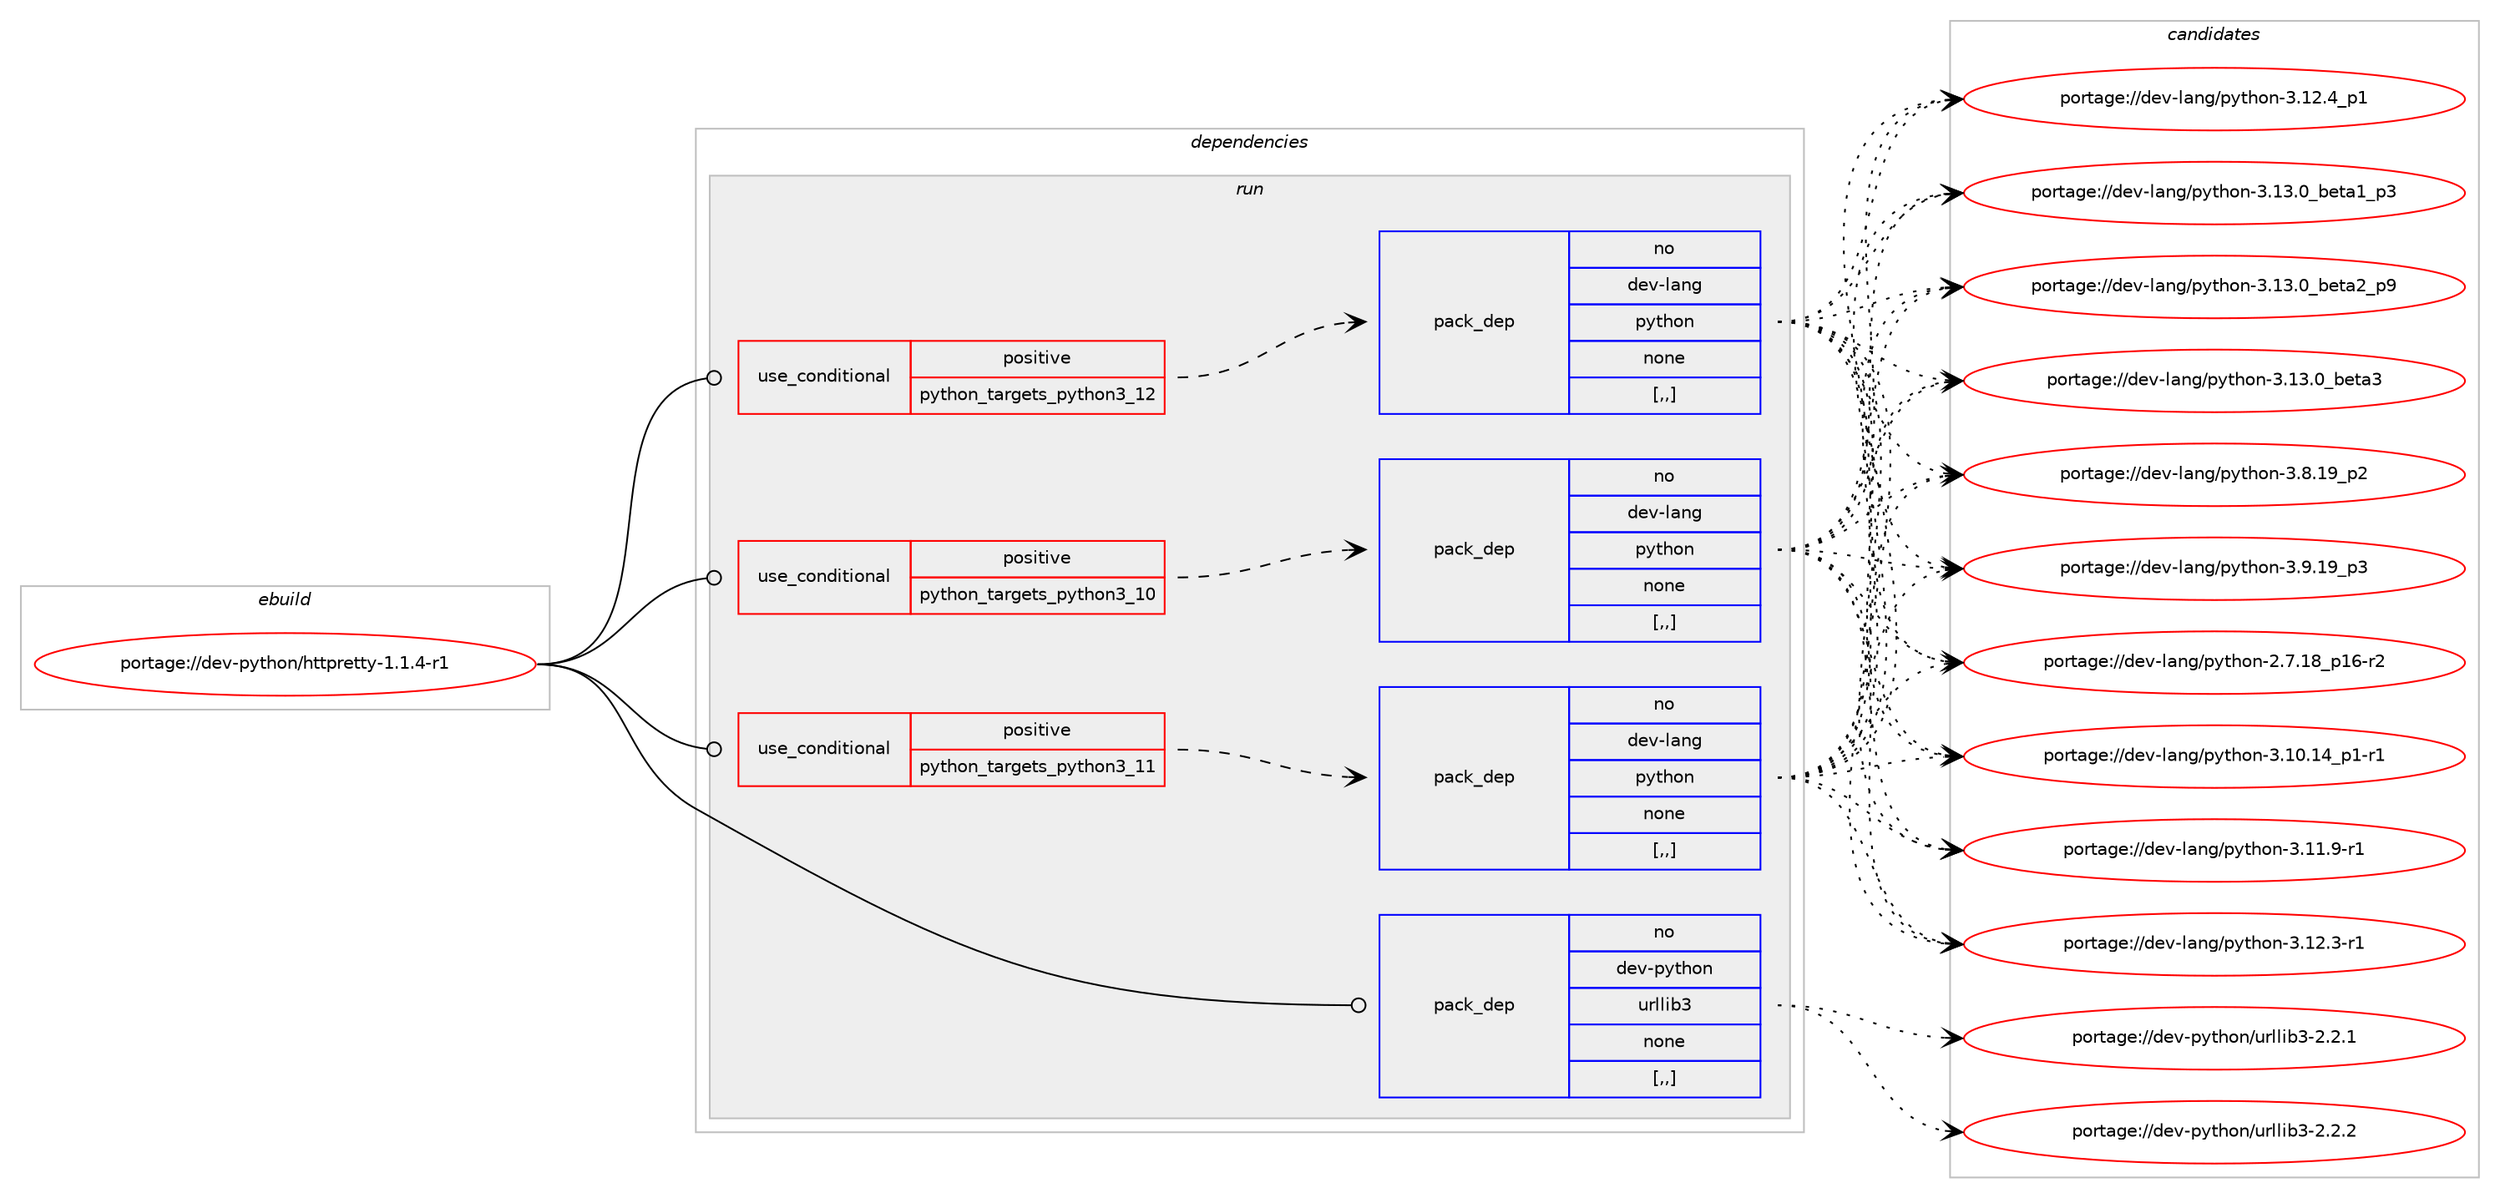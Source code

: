 digraph prolog {

# *************
# Graph options
# *************

newrank=true;
concentrate=true;
compound=true;
graph [rankdir=LR,fontname=Helvetica,fontsize=10,ranksep=1.5];#, ranksep=2.5, nodesep=0.2];
edge  [arrowhead=vee];
node  [fontname=Helvetica,fontsize=10];

# **********
# The ebuild
# **********

subgraph cluster_leftcol {
color=gray;
rank=same;
label=<<i>ebuild</i>>;
id [label="portage://dev-python/httpretty-1.1.4-r1", color=red, width=4, href="../dev-python/httpretty-1.1.4-r1.svg"];
}

# ****************
# The dependencies
# ****************

subgraph cluster_midcol {
color=gray;
label=<<i>dependencies</i>>;
subgraph cluster_compile {
fillcolor="#eeeeee";
style=filled;
label=<<i>compile</i>>;
}
subgraph cluster_compileandrun {
fillcolor="#eeeeee";
style=filled;
label=<<i>compile and run</i>>;
}
subgraph cluster_run {
fillcolor="#eeeeee";
style=filled;
label=<<i>run</i>>;
subgraph cond32430 {
dependency144362 [label=<<TABLE BORDER="0" CELLBORDER="1" CELLSPACING="0" CELLPADDING="4"><TR><TD ROWSPAN="3" CELLPADDING="10">use_conditional</TD></TR><TR><TD>positive</TD></TR><TR><TD>python_targets_python3_10</TD></TR></TABLE>>, shape=none, color=red];
subgraph pack110717 {
dependency144363 [label=<<TABLE BORDER="0" CELLBORDER="1" CELLSPACING="0" CELLPADDING="4" WIDTH="220"><TR><TD ROWSPAN="6" CELLPADDING="30">pack_dep</TD></TR><TR><TD WIDTH="110">no</TD></TR><TR><TD>dev-lang</TD></TR><TR><TD>python</TD></TR><TR><TD>none</TD></TR><TR><TD>[,,]</TD></TR></TABLE>>, shape=none, color=blue];
}
dependency144362:e -> dependency144363:w [weight=20,style="dashed",arrowhead="vee"];
}
id:e -> dependency144362:w [weight=20,style="solid",arrowhead="odot"];
subgraph cond32431 {
dependency144364 [label=<<TABLE BORDER="0" CELLBORDER="1" CELLSPACING="0" CELLPADDING="4"><TR><TD ROWSPAN="3" CELLPADDING="10">use_conditional</TD></TR><TR><TD>positive</TD></TR><TR><TD>python_targets_python3_11</TD></TR></TABLE>>, shape=none, color=red];
subgraph pack110718 {
dependency144365 [label=<<TABLE BORDER="0" CELLBORDER="1" CELLSPACING="0" CELLPADDING="4" WIDTH="220"><TR><TD ROWSPAN="6" CELLPADDING="30">pack_dep</TD></TR><TR><TD WIDTH="110">no</TD></TR><TR><TD>dev-lang</TD></TR><TR><TD>python</TD></TR><TR><TD>none</TD></TR><TR><TD>[,,]</TD></TR></TABLE>>, shape=none, color=blue];
}
dependency144364:e -> dependency144365:w [weight=20,style="dashed",arrowhead="vee"];
}
id:e -> dependency144364:w [weight=20,style="solid",arrowhead="odot"];
subgraph cond32432 {
dependency144366 [label=<<TABLE BORDER="0" CELLBORDER="1" CELLSPACING="0" CELLPADDING="4"><TR><TD ROWSPAN="3" CELLPADDING="10">use_conditional</TD></TR><TR><TD>positive</TD></TR><TR><TD>python_targets_python3_12</TD></TR></TABLE>>, shape=none, color=red];
subgraph pack110719 {
dependency144367 [label=<<TABLE BORDER="0" CELLBORDER="1" CELLSPACING="0" CELLPADDING="4" WIDTH="220"><TR><TD ROWSPAN="6" CELLPADDING="30">pack_dep</TD></TR><TR><TD WIDTH="110">no</TD></TR><TR><TD>dev-lang</TD></TR><TR><TD>python</TD></TR><TR><TD>none</TD></TR><TR><TD>[,,]</TD></TR></TABLE>>, shape=none, color=blue];
}
dependency144366:e -> dependency144367:w [weight=20,style="dashed",arrowhead="vee"];
}
id:e -> dependency144366:w [weight=20,style="solid",arrowhead="odot"];
subgraph pack110720 {
dependency144368 [label=<<TABLE BORDER="0" CELLBORDER="1" CELLSPACING="0" CELLPADDING="4" WIDTH="220"><TR><TD ROWSPAN="6" CELLPADDING="30">pack_dep</TD></TR><TR><TD WIDTH="110">no</TD></TR><TR><TD>dev-python</TD></TR><TR><TD>urllib3</TD></TR><TR><TD>none</TD></TR><TR><TD>[,,]</TD></TR></TABLE>>, shape=none, color=blue];
}
id:e -> dependency144368:w [weight=20,style="solid",arrowhead="odot"];
}
}

# **************
# The candidates
# **************

subgraph cluster_choices {
rank=same;
color=gray;
label=<<i>candidates</i>>;

subgraph choice110717 {
color=black;
nodesep=1;
choice100101118451089711010347112121116104111110455046554649569511249544511450 [label="portage://dev-lang/python-2.7.18_p16-r2", color=red, width=4,href="../dev-lang/python-2.7.18_p16-r2.svg"];
choice100101118451089711010347112121116104111110455146494846495295112494511449 [label="portage://dev-lang/python-3.10.14_p1-r1", color=red, width=4,href="../dev-lang/python-3.10.14_p1-r1.svg"];
choice100101118451089711010347112121116104111110455146494946574511449 [label="portage://dev-lang/python-3.11.9-r1", color=red, width=4,href="../dev-lang/python-3.11.9-r1.svg"];
choice100101118451089711010347112121116104111110455146495046514511449 [label="portage://dev-lang/python-3.12.3-r1", color=red, width=4,href="../dev-lang/python-3.12.3-r1.svg"];
choice100101118451089711010347112121116104111110455146495046529511249 [label="portage://dev-lang/python-3.12.4_p1", color=red, width=4,href="../dev-lang/python-3.12.4_p1.svg"];
choice10010111845108971101034711212111610411111045514649514648959810111697499511251 [label="portage://dev-lang/python-3.13.0_beta1_p3", color=red, width=4,href="../dev-lang/python-3.13.0_beta1_p3.svg"];
choice10010111845108971101034711212111610411111045514649514648959810111697509511257 [label="portage://dev-lang/python-3.13.0_beta2_p9", color=red, width=4,href="../dev-lang/python-3.13.0_beta2_p9.svg"];
choice1001011184510897110103471121211161041111104551464951464895981011169751 [label="portage://dev-lang/python-3.13.0_beta3", color=red, width=4,href="../dev-lang/python-3.13.0_beta3.svg"];
choice100101118451089711010347112121116104111110455146564649579511250 [label="portage://dev-lang/python-3.8.19_p2", color=red, width=4,href="../dev-lang/python-3.8.19_p2.svg"];
choice100101118451089711010347112121116104111110455146574649579511251 [label="portage://dev-lang/python-3.9.19_p3", color=red, width=4,href="../dev-lang/python-3.9.19_p3.svg"];
dependency144363:e -> choice100101118451089711010347112121116104111110455046554649569511249544511450:w [style=dotted,weight="100"];
dependency144363:e -> choice100101118451089711010347112121116104111110455146494846495295112494511449:w [style=dotted,weight="100"];
dependency144363:e -> choice100101118451089711010347112121116104111110455146494946574511449:w [style=dotted,weight="100"];
dependency144363:e -> choice100101118451089711010347112121116104111110455146495046514511449:w [style=dotted,weight="100"];
dependency144363:e -> choice100101118451089711010347112121116104111110455146495046529511249:w [style=dotted,weight="100"];
dependency144363:e -> choice10010111845108971101034711212111610411111045514649514648959810111697499511251:w [style=dotted,weight="100"];
dependency144363:e -> choice10010111845108971101034711212111610411111045514649514648959810111697509511257:w [style=dotted,weight="100"];
dependency144363:e -> choice1001011184510897110103471121211161041111104551464951464895981011169751:w [style=dotted,weight="100"];
dependency144363:e -> choice100101118451089711010347112121116104111110455146564649579511250:w [style=dotted,weight="100"];
dependency144363:e -> choice100101118451089711010347112121116104111110455146574649579511251:w [style=dotted,weight="100"];
}
subgraph choice110718 {
color=black;
nodesep=1;
choice100101118451089711010347112121116104111110455046554649569511249544511450 [label="portage://dev-lang/python-2.7.18_p16-r2", color=red, width=4,href="../dev-lang/python-2.7.18_p16-r2.svg"];
choice100101118451089711010347112121116104111110455146494846495295112494511449 [label="portage://dev-lang/python-3.10.14_p1-r1", color=red, width=4,href="../dev-lang/python-3.10.14_p1-r1.svg"];
choice100101118451089711010347112121116104111110455146494946574511449 [label="portage://dev-lang/python-3.11.9-r1", color=red, width=4,href="../dev-lang/python-3.11.9-r1.svg"];
choice100101118451089711010347112121116104111110455146495046514511449 [label="portage://dev-lang/python-3.12.3-r1", color=red, width=4,href="../dev-lang/python-3.12.3-r1.svg"];
choice100101118451089711010347112121116104111110455146495046529511249 [label="portage://dev-lang/python-3.12.4_p1", color=red, width=4,href="../dev-lang/python-3.12.4_p1.svg"];
choice10010111845108971101034711212111610411111045514649514648959810111697499511251 [label="portage://dev-lang/python-3.13.0_beta1_p3", color=red, width=4,href="../dev-lang/python-3.13.0_beta1_p3.svg"];
choice10010111845108971101034711212111610411111045514649514648959810111697509511257 [label="portage://dev-lang/python-3.13.0_beta2_p9", color=red, width=4,href="../dev-lang/python-3.13.0_beta2_p9.svg"];
choice1001011184510897110103471121211161041111104551464951464895981011169751 [label="portage://dev-lang/python-3.13.0_beta3", color=red, width=4,href="../dev-lang/python-3.13.0_beta3.svg"];
choice100101118451089711010347112121116104111110455146564649579511250 [label="portage://dev-lang/python-3.8.19_p2", color=red, width=4,href="../dev-lang/python-3.8.19_p2.svg"];
choice100101118451089711010347112121116104111110455146574649579511251 [label="portage://dev-lang/python-3.9.19_p3", color=red, width=4,href="../dev-lang/python-3.9.19_p3.svg"];
dependency144365:e -> choice100101118451089711010347112121116104111110455046554649569511249544511450:w [style=dotted,weight="100"];
dependency144365:e -> choice100101118451089711010347112121116104111110455146494846495295112494511449:w [style=dotted,weight="100"];
dependency144365:e -> choice100101118451089711010347112121116104111110455146494946574511449:w [style=dotted,weight="100"];
dependency144365:e -> choice100101118451089711010347112121116104111110455146495046514511449:w [style=dotted,weight="100"];
dependency144365:e -> choice100101118451089711010347112121116104111110455146495046529511249:w [style=dotted,weight="100"];
dependency144365:e -> choice10010111845108971101034711212111610411111045514649514648959810111697499511251:w [style=dotted,weight="100"];
dependency144365:e -> choice10010111845108971101034711212111610411111045514649514648959810111697509511257:w [style=dotted,weight="100"];
dependency144365:e -> choice1001011184510897110103471121211161041111104551464951464895981011169751:w [style=dotted,weight="100"];
dependency144365:e -> choice100101118451089711010347112121116104111110455146564649579511250:w [style=dotted,weight="100"];
dependency144365:e -> choice100101118451089711010347112121116104111110455146574649579511251:w [style=dotted,weight="100"];
}
subgraph choice110719 {
color=black;
nodesep=1;
choice100101118451089711010347112121116104111110455046554649569511249544511450 [label="portage://dev-lang/python-2.7.18_p16-r2", color=red, width=4,href="../dev-lang/python-2.7.18_p16-r2.svg"];
choice100101118451089711010347112121116104111110455146494846495295112494511449 [label="portage://dev-lang/python-3.10.14_p1-r1", color=red, width=4,href="../dev-lang/python-3.10.14_p1-r1.svg"];
choice100101118451089711010347112121116104111110455146494946574511449 [label="portage://dev-lang/python-3.11.9-r1", color=red, width=4,href="../dev-lang/python-3.11.9-r1.svg"];
choice100101118451089711010347112121116104111110455146495046514511449 [label="portage://dev-lang/python-3.12.3-r1", color=red, width=4,href="../dev-lang/python-3.12.3-r1.svg"];
choice100101118451089711010347112121116104111110455146495046529511249 [label="portage://dev-lang/python-3.12.4_p1", color=red, width=4,href="../dev-lang/python-3.12.4_p1.svg"];
choice10010111845108971101034711212111610411111045514649514648959810111697499511251 [label="portage://dev-lang/python-3.13.0_beta1_p3", color=red, width=4,href="../dev-lang/python-3.13.0_beta1_p3.svg"];
choice10010111845108971101034711212111610411111045514649514648959810111697509511257 [label="portage://dev-lang/python-3.13.0_beta2_p9", color=red, width=4,href="../dev-lang/python-3.13.0_beta2_p9.svg"];
choice1001011184510897110103471121211161041111104551464951464895981011169751 [label="portage://dev-lang/python-3.13.0_beta3", color=red, width=4,href="../dev-lang/python-3.13.0_beta3.svg"];
choice100101118451089711010347112121116104111110455146564649579511250 [label="portage://dev-lang/python-3.8.19_p2", color=red, width=4,href="../dev-lang/python-3.8.19_p2.svg"];
choice100101118451089711010347112121116104111110455146574649579511251 [label="portage://dev-lang/python-3.9.19_p3", color=red, width=4,href="../dev-lang/python-3.9.19_p3.svg"];
dependency144367:e -> choice100101118451089711010347112121116104111110455046554649569511249544511450:w [style=dotted,weight="100"];
dependency144367:e -> choice100101118451089711010347112121116104111110455146494846495295112494511449:w [style=dotted,weight="100"];
dependency144367:e -> choice100101118451089711010347112121116104111110455146494946574511449:w [style=dotted,weight="100"];
dependency144367:e -> choice100101118451089711010347112121116104111110455146495046514511449:w [style=dotted,weight="100"];
dependency144367:e -> choice100101118451089711010347112121116104111110455146495046529511249:w [style=dotted,weight="100"];
dependency144367:e -> choice10010111845108971101034711212111610411111045514649514648959810111697499511251:w [style=dotted,weight="100"];
dependency144367:e -> choice10010111845108971101034711212111610411111045514649514648959810111697509511257:w [style=dotted,weight="100"];
dependency144367:e -> choice1001011184510897110103471121211161041111104551464951464895981011169751:w [style=dotted,weight="100"];
dependency144367:e -> choice100101118451089711010347112121116104111110455146564649579511250:w [style=dotted,weight="100"];
dependency144367:e -> choice100101118451089711010347112121116104111110455146574649579511251:w [style=dotted,weight="100"];
}
subgraph choice110720 {
color=black;
nodesep=1;
choice10010111845112121116104111110471171141081081059851455046504649 [label="portage://dev-python/urllib3-2.2.1", color=red, width=4,href="../dev-python/urllib3-2.2.1.svg"];
choice10010111845112121116104111110471171141081081059851455046504650 [label="portage://dev-python/urllib3-2.2.2", color=red, width=4,href="../dev-python/urllib3-2.2.2.svg"];
dependency144368:e -> choice10010111845112121116104111110471171141081081059851455046504649:w [style=dotted,weight="100"];
dependency144368:e -> choice10010111845112121116104111110471171141081081059851455046504650:w [style=dotted,weight="100"];
}
}

}
